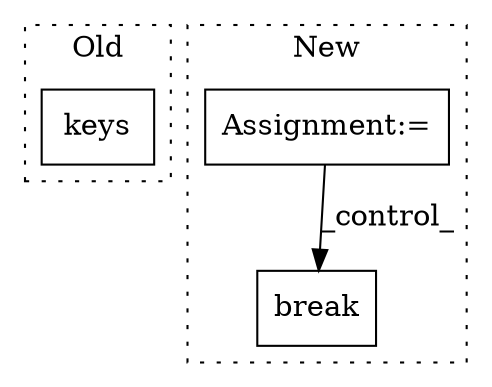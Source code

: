 digraph G {
subgraph cluster0 {
1 [label="keys" a="32" s="15703" l="6" shape="box"];
label = "Old";
style="dotted";
}
subgraph cluster1 {
2 [label="break" a="10" s="15868" l="6" shape="box"];
3 [label="Assignment:=" a="7" s="15794" l="1" shape="box"];
label = "New";
style="dotted";
}
3 -> 2 [label="_control_"];
}